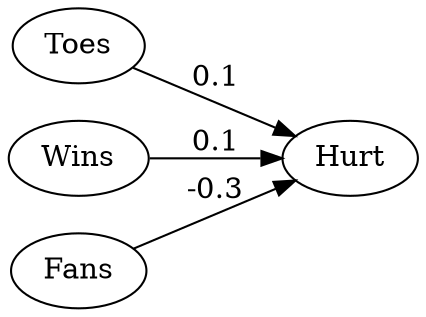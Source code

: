 // Hurt Node
digraph {
	graph [dpi=200 rankdir=LR splines=false]
	0 [label=Toes]
	1 [label=Wins]
	2 [label=Fans]
	3 [label=Hurt]
	0 -> 3 [label=0.1]
	1 -> 3 [label=0.1]
	2 -> 3 [label=-0.3]
}
